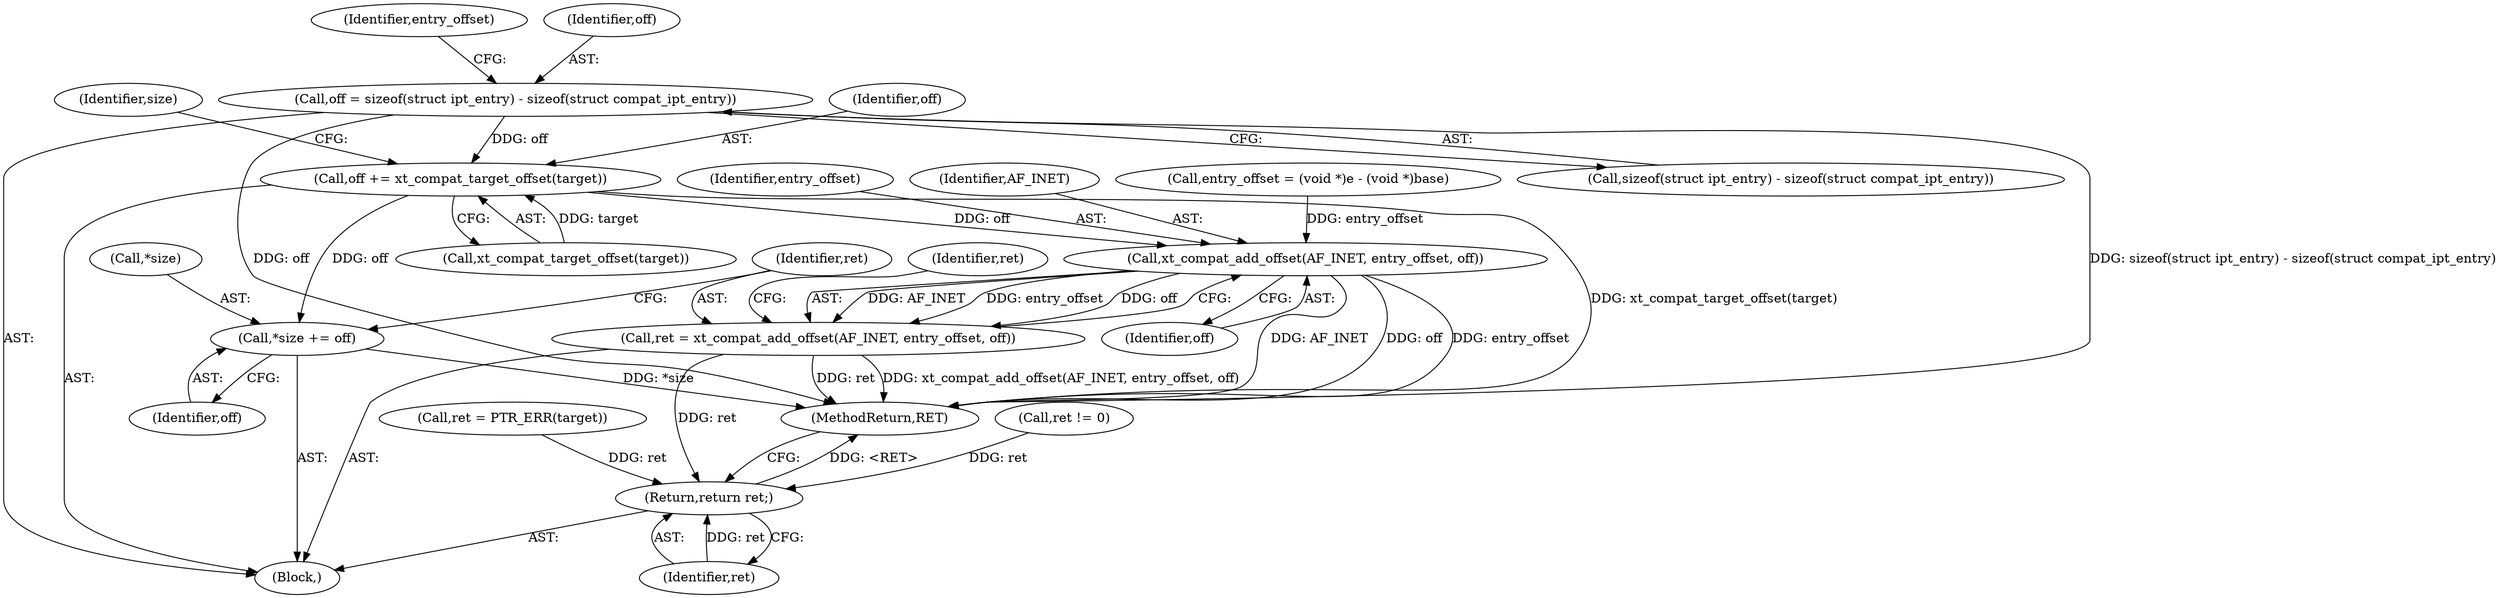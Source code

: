 digraph "0_linux_ce683e5f9d045e5d67d1312a42b359cb2ab2a13c_1@API" {
"1000175" [label="(Call,off = sizeof(struct ipt_entry) - sizeof(struct compat_ipt_entry))"];
"1000262" [label="(Call,off += xt_compat_target_offset(target))"];
"1000266" [label="(Call,*size += off)"];
"1000272" [label="(Call,xt_compat_add_offset(AF_INET, entry_offset, off))"];
"1000270" [label="(Call,ret = xt_compat_add_offset(AF_INET, entry_offset, off))"];
"1000373" [label="(Return,return ret;)"];
"1000269" [label="(Identifier,off)"];
"1000183" [label="(Identifier,entry_offset)"];
"1000267" [label="(Call,*size)"];
"1000175" [label="(Call,off = sizeof(struct ipt_entry) - sizeof(struct compat_ipt_entry))"];
"1000264" [label="(Call,xt_compat_target_offset(target))"];
"1000274" [label="(Identifier,entry_offset)"];
"1000111" [label="(Block,)"];
"1000271" [label="(Identifier,ret)"];
"1000207" [label="(Call,ret != 0)"];
"1000268" [label="(Identifier,size)"];
"1000374" [label="(Identifier,ret)"];
"1000266" [label="(Call,*size += off)"];
"1000262" [label="(Call,off += xt_compat_target_offset(target))"];
"1000263" [label="(Identifier,off)"];
"1000273" [label="(Identifier,AF_INET)"];
"1000270" [label="(Call,ret = xt_compat_add_offset(AF_INET, entry_offset, off))"];
"1000176" [label="(Identifier,off)"];
"1000248" [label="(Call,ret = PTR_ERR(target))"];
"1000373" [label="(Return,return ret;)"];
"1000272" [label="(Call,xt_compat_add_offset(AF_INET, entry_offset, off))"];
"1000275" [label="(Identifier,off)"];
"1000177" [label="(Call,sizeof(struct ipt_entry) - sizeof(struct compat_ipt_entry))"];
"1000375" [label="(MethodReturn,RET)"];
"1000182" [label="(Call,entry_offset = (void *)e - (void *)base)"];
"1000277" [label="(Identifier,ret)"];
"1000175" -> "1000111"  [label="AST: "];
"1000175" -> "1000177"  [label="CFG: "];
"1000176" -> "1000175"  [label="AST: "];
"1000177" -> "1000175"  [label="AST: "];
"1000183" -> "1000175"  [label="CFG: "];
"1000175" -> "1000375"  [label="DDG: off"];
"1000175" -> "1000375"  [label="DDG: sizeof(struct ipt_entry) - sizeof(struct compat_ipt_entry)"];
"1000175" -> "1000262"  [label="DDG: off"];
"1000262" -> "1000111"  [label="AST: "];
"1000262" -> "1000264"  [label="CFG: "];
"1000263" -> "1000262"  [label="AST: "];
"1000264" -> "1000262"  [label="AST: "];
"1000268" -> "1000262"  [label="CFG: "];
"1000262" -> "1000375"  [label="DDG: xt_compat_target_offset(target)"];
"1000264" -> "1000262"  [label="DDG: target"];
"1000262" -> "1000266"  [label="DDG: off"];
"1000262" -> "1000272"  [label="DDG: off"];
"1000266" -> "1000111"  [label="AST: "];
"1000266" -> "1000269"  [label="CFG: "];
"1000267" -> "1000266"  [label="AST: "];
"1000269" -> "1000266"  [label="AST: "];
"1000271" -> "1000266"  [label="CFG: "];
"1000266" -> "1000375"  [label="DDG: *size"];
"1000272" -> "1000270"  [label="AST: "];
"1000272" -> "1000275"  [label="CFG: "];
"1000273" -> "1000272"  [label="AST: "];
"1000274" -> "1000272"  [label="AST: "];
"1000275" -> "1000272"  [label="AST: "];
"1000270" -> "1000272"  [label="CFG: "];
"1000272" -> "1000375"  [label="DDG: off"];
"1000272" -> "1000375"  [label="DDG: entry_offset"];
"1000272" -> "1000375"  [label="DDG: AF_INET"];
"1000272" -> "1000270"  [label="DDG: AF_INET"];
"1000272" -> "1000270"  [label="DDG: entry_offset"];
"1000272" -> "1000270"  [label="DDG: off"];
"1000182" -> "1000272"  [label="DDG: entry_offset"];
"1000270" -> "1000111"  [label="AST: "];
"1000271" -> "1000270"  [label="AST: "];
"1000277" -> "1000270"  [label="CFG: "];
"1000270" -> "1000375"  [label="DDG: xt_compat_add_offset(AF_INET, entry_offset, off)"];
"1000270" -> "1000375"  [label="DDG: ret"];
"1000270" -> "1000373"  [label="DDG: ret"];
"1000373" -> "1000111"  [label="AST: "];
"1000373" -> "1000374"  [label="CFG: "];
"1000374" -> "1000373"  [label="AST: "];
"1000375" -> "1000373"  [label="CFG: "];
"1000373" -> "1000375"  [label="DDG: <RET>"];
"1000374" -> "1000373"  [label="DDG: ret"];
"1000207" -> "1000373"  [label="DDG: ret"];
"1000248" -> "1000373"  [label="DDG: ret"];
}
